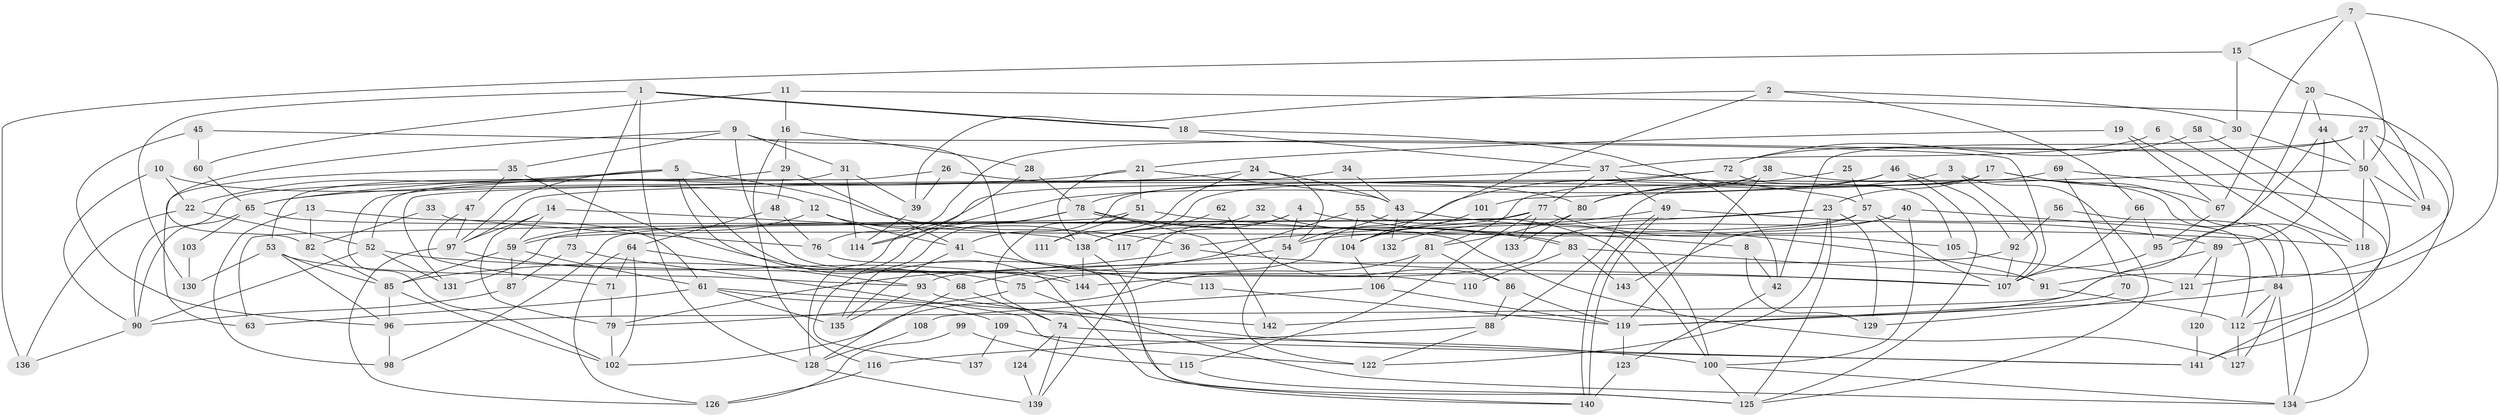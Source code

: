 // Generated by graph-tools (version 1.1) at 2025/50/03/09/25 03:50:14]
// undirected, 144 vertices, 288 edges
graph export_dot {
graph [start="1"]
  node [color=gray90,style=filled];
  1;
  2;
  3;
  4;
  5;
  6;
  7;
  8;
  9;
  10;
  11;
  12;
  13;
  14;
  15;
  16;
  17;
  18;
  19;
  20;
  21;
  22;
  23;
  24;
  25;
  26;
  27;
  28;
  29;
  30;
  31;
  32;
  33;
  34;
  35;
  36;
  37;
  38;
  39;
  40;
  41;
  42;
  43;
  44;
  45;
  46;
  47;
  48;
  49;
  50;
  51;
  52;
  53;
  54;
  55;
  56;
  57;
  58;
  59;
  60;
  61;
  62;
  63;
  64;
  65;
  66;
  67;
  68;
  69;
  70;
  71;
  72;
  73;
  74;
  75;
  76;
  77;
  78;
  79;
  80;
  81;
  82;
  83;
  84;
  85;
  86;
  87;
  88;
  89;
  90;
  91;
  92;
  93;
  94;
  95;
  96;
  97;
  98;
  99;
  100;
  101;
  102;
  103;
  104;
  105;
  106;
  107;
  108;
  109;
  110;
  111;
  112;
  113;
  114;
  115;
  116;
  117;
  118;
  119;
  120;
  121;
  122;
  123;
  124;
  125;
  126;
  127;
  128;
  129;
  130;
  131;
  132;
  133;
  134;
  135;
  136;
  137;
  138;
  139;
  140;
  141;
  142;
  143;
  144;
  1 -- 18;
  1 -- 18;
  1 -- 128;
  1 -- 73;
  1 -- 130;
  2 -- 39;
  2 -- 66;
  2 -- 30;
  2 -- 104;
  3 -- 125;
  3 -- 107;
  3 -- 80;
  4 -- 8;
  4 -- 54;
  4 -- 117;
  4 -- 139;
  5 -- 36;
  5 -- 97;
  5 -- 22;
  5 -- 68;
  5 -- 102;
  5 -- 140;
  6 -- 37;
  6 -- 118;
  7 -- 121;
  7 -- 67;
  7 -- 15;
  7 -- 50;
  8 -- 129;
  8 -- 42;
  9 -- 144;
  9 -- 31;
  9 -- 35;
  9 -- 82;
  9 -- 110;
  10 -- 90;
  10 -- 12;
  10 -- 22;
  11 -- 60;
  11 -- 91;
  11 -- 16;
  12 -- 59;
  12 -- 41;
  12 -- 117;
  13 -- 82;
  13 -- 61;
  13 -- 98;
  14 -- 79;
  14 -- 138;
  14 -- 59;
  14 -- 97;
  15 -- 30;
  15 -- 20;
  15 -- 136;
  16 -- 29;
  16 -- 28;
  16 -- 116;
  17 -- 88;
  17 -- 134;
  17 -- 23;
  17 -- 41;
  17 -- 67;
  18 -- 37;
  18 -- 42;
  19 -- 118;
  19 -- 21;
  19 -- 67;
  20 -- 44;
  20 -- 94;
  20 -- 142;
  21 -- 65;
  21 -- 138;
  21 -- 43;
  21 -- 51;
  22 -- 52;
  22 -- 136;
  23 -- 125;
  23 -- 36;
  23 -- 63;
  23 -- 122;
  23 -- 129;
  24 -- 54;
  24 -- 43;
  24 -- 65;
  24 -- 111;
  25 -- 75;
  25 -- 57;
  26 -- 80;
  26 -- 52;
  26 -- 39;
  27 -- 50;
  27 -- 94;
  27 -- 72;
  27 -- 76;
  27 -- 141;
  28 -- 78;
  28 -- 128;
  29 -- 41;
  29 -- 90;
  29 -- 48;
  30 -- 50;
  30 -- 42;
  31 -- 114;
  31 -- 53;
  31 -- 39;
  32 -- 138;
  32 -- 100;
  33 -- 82;
  33 -- 76;
  34 -- 131;
  34 -- 43;
  35 -- 63;
  35 -- 47;
  35 -- 75;
  36 -- 85;
  36 -- 107;
  37 -- 97;
  37 -- 57;
  37 -- 49;
  37 -- 77;
  38 -- 80;
  38 -- 119;
  38 -- 114;
  38 -- 134;
  39 -- 114;
  40 -- 84;
  40 -- 100;
  40 -- 54;
  40 -- 144;
  41 -- 135;
  41 -- 113;
  42 -- 123;
  43 -- 54;
  43 -- 91;
  43 -- 132;
  44 -- 95;
  44 -- 89;
  44 -- 50;
  45 -- 107;
  45 -- 96;
  45 -- 60;
  46 -- 80;
  46 -- 114;
  46 -- 92;
  46 -- 125;
  47 -- 71;
  47 -- 97;
  48 -- 64;
  48 -- 76;
  49 -- 140;
  49 -- 140;
  49 -- 89;
  49 -- 132;
  50 -- 94;
  50 -- 101;
  50 -- 112;
  50 -- 118;
  51 -- 74;
  51 -- 98;
  51 -- 111;
  51 -- 118;
  52 -- 90;
  52 -- 107;
  52 -- 131;
  53 -- 96;
  53 -- 85;
  53 -- 93;
  53 -- 130;
  54 -- 68;
  54 -- 122;
  55 -- 104;
  55 -- 100;
  55 -- 79;
  56 -- 92;
  56 -- 84;
  57 -- 107;
  57 -- 112;
  57 -- 59;
  57 -- 143;
  58 -- 141;
  58 -- 72;
  59 -- 61;
  59 -- 85;
  59 -- 87;
  60 -- 65;
  61 -- 142;
  61 -- 63;
  61 -- 109;
  61 -- 135;
  62 -- 138;
  62 -- 86;
  64 -- 93;
  64 -- 102;
  64 -- 71;
  64 -- 126;
  65 -- 90;
  65 -- 103;
  65 -- 127;
  66 -- 95;
  66 -- 107;
  67 -- 95;
  68 -- 128;
  68 -- 74;
  69 -- 94;
  69 -- 138;
  69 -- 70;
  70 -- 119;
  71 -- 79;
  72 -- 78;
  72 -- 81;
  72 -- 105;
  73 -- 122;
  73 -- 87;
  74 -- 100;
  74 -- 124;
  74 -- 139;
  75 -- 134;
  75 -- 79;
  76 -- 125;
  77 -- 104;
  77 -- 105;
  77 -- 115;
  77 -- 131;
  77 -- 133;
  78 -- 135;
  78 -- 83;
  78 -- 83;
  78 -- 137;
  78 -- 142;
  79 -- 102;
  80 -- 81;
  80 -- 133;
  81 -- 102;
  81 -- 86;
  81 -- 106;
  82 -- 85;
  83 -- 91;
  83 -- 110;
  83 -- 143;
  84 -- 112;
  84 -- 119;
  84 -- 127;
  84 -- 134;
  85 -- 102;
  85 -- 96;
  86 -- 88;
  86 -- 119;
  87 -- 90;
  88 -- 116;
  88 -- 122;
  89 -- 96;
  89 -- 120;
  89 -- 121;
  90 -- 136;
  91 -- 112;
  92 -- 107;
  92 -- 93;
  93 -- 135;
  93 -- 141;
  95 -- 107;
  96 -- 98;
  97 -- 126;
  97 -- 144;
  99 -- 126;
  99 -- 115;
  100 -- 125;
  100 -- 134;
  101 -- 104;
  103 -- 130;
  104 -- 106;
  105 -- 121;
  106 -- 119;
  106 -- 108;
  108 -- 128;
  109 -- 141;
  109 -- 137;
  112 -- 127;
  113 -- 119;
  115 -- 125;
  116 -- 126;
  119 -- 123;
  120 -- 141;
  121 -- 129;
  123 -- 140;
  124 -- 139;
  128 -- 139;
  138 -- 140;
  138 -- 144;
}
